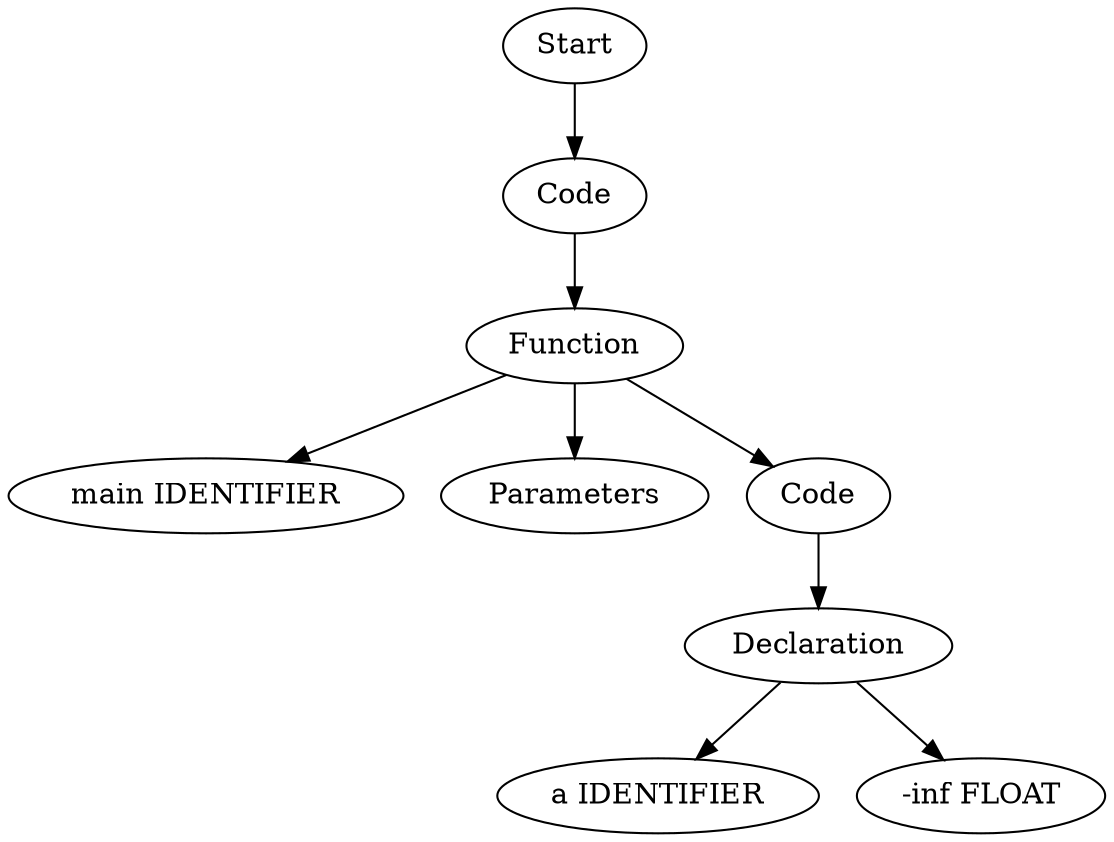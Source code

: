 digraph AST {
  "130915693912528" [label="Start"];
  "130915693912528" -> "130915694061424";
  "130915694061424" [label="Code"];
  "130915694061424" -> "130915694058064";
  "130915694058064" [label="Function"];
  "130915694058064" -> "130915694057920";
  "130915694058064" -> "130915694054704";
  "130915694058064" -> "130915694054992";
  "130915694057920" [label="main IDENTIFIER"];
  "130915694054704" [label="Parameters"];
  "130915694054992" [label="Code"];
  "130915694054992" -> "130915694062048";
  "130915694062048" [label="Declaration"];
  "130915694062048" -> "130915694062240";
  "130915694062048" -> "130915694062384";
  "130915694062240" [label="a IDENTIFIER"];
  "130915694062384" [label="-inf FLOAT"];
}
